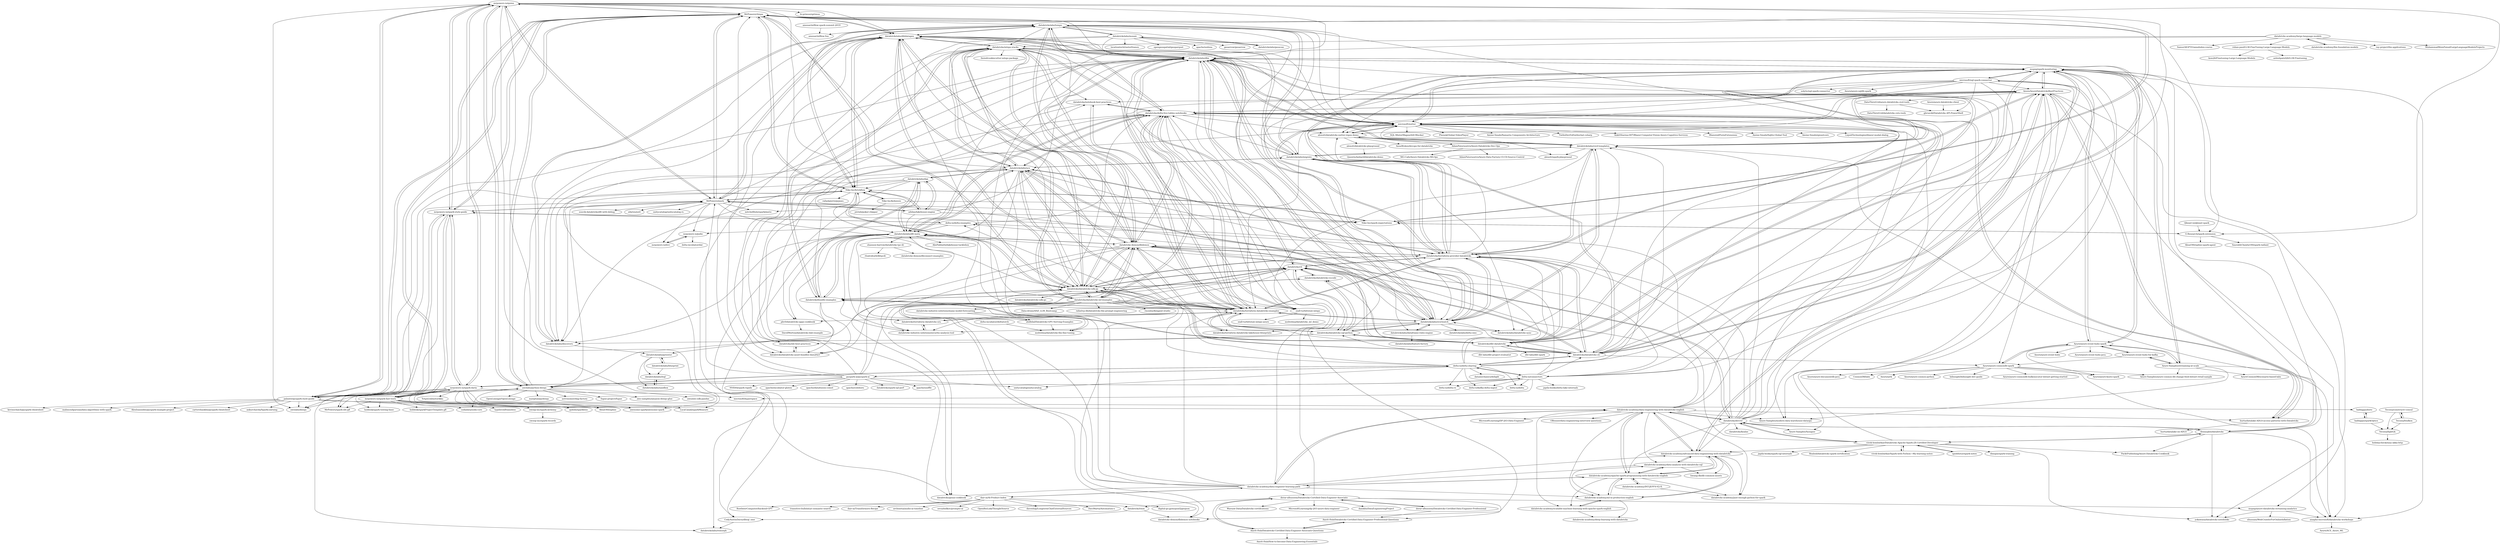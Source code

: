 digraph G {
"mrpowers-io/quinn" -> "MrPowers/chispa"
"mrpowers-io/quinn" -> "mrpowers-io/spark-daria"
"mrpowers-io/quinn" -> "MrPowers/mack"
"mrpowers-io/quinn" -> "mrpowers-io/spark-style-guide"
"mrpowers-io/quinn" -> "awslabs/python-deequ"
"mrpowers-io/quinn" -> "palantir/pyspark-style-guide"
"mrpowers-io/quinn" -> "G-Research/spark-extension"
"mrpowers-io/quinn" -> "LucaCanali/sparkMeasure" ["e"=1]
"mrpowers-io/quinn" -> "databrickslabs/dbldatagen"
"mrpowers-io/quinn" -> "awslabs/deequ" ["e"=1]
"mrpowers-io/quinn" -> "hi-primus/optimus" ["e"=1]
"mrpowers-io/quinn" -> "awesome-spark/awesome-spark" ["e"=1]
"mrpowers-io/quinn" -> "Nike-Inc/brickflow"
"mrpowers-io/quinn" -> "Nike-Inc/spark-expectations"
"mrpowers-io/quinn" -> "databrickslabs/dbx"
"mspnp/azure-databricks-streaming-analytics" -> "uhussain/WebCrawlerForOnlineInflation" ["e"=1]
"mspnp/azure-databricks-streaming-analytics" -> "anagha-microsoft/databricks-workshops"
"mspnp/azure-databricks-streaming-analytics" -> "yokawasa/databricks-notebooks"
"anagha-microsoft/databricks-workshops" -> "Azure/ACE_Azure_ML" ["e"=1]
"Azure/azure-event-hubs-for-kafka" -> "Azure/azure-event-hubs-spark"
"Azure/azure-event-hubs-for-kafka" -> "Azure-Samples/streaming-at-scale"
"Azure/azure-event-hubs-for-kafka" -> "Azure/azure-cosmosdb-spark"
"Azure/AzureDatabricksBestPractices" -> "mspnp/spark-monitoring"
"Azure/AzureDatabricksBestPractices" -> "hurtn/datalake-ADLS-access-patterns-with-Databricks"
"Azure/AzureDatabricksBestPractices" -> "Azure-Samples/modern-data-warehouse-dataops" ["e"=1]
"Azure/AzureDatabricksBestPractices" -> "databrickslabs/cicd-templates"
"Azure/AzureDatabricksBestPractices" -> "databricks/delta-live-tables-notebooks"
"Azure/AzureDatabricksBestPractices" -> "yokawasa/databricks-notebooks"
"Azure/AzureDatabricksBestPractices" -> "databricks-academy/advanced-data-engineering-with-databricks"
"Azure/AzureDatabricksBestPractices" -> "DataThirstLtd/azure.databricks.cicd.tools"
"Azure/AzureDatabricksBestPractices" -> "microsoft/nutter"
"Azure/AzureDatabricksBestPractices" -> "databricks/terraform-provider-databricks"
"Azure/AzureDatabricksBestPractices" -> "anagha-microsoft/databricks-workshops"
"Azure/AzureDatabricksBestPractices" -> "databricks/terraform-databricks-examples"
"Azure/AzureDatabricksBestPractices" -> "Azure/azure-cosmosdb-spark"
"Azure/AzureDatabricksBestPractices" -> "alexott/databricks-nutter-repos-demo"
"Azure/AzureDatabricksBestPractices" -> "databricks/notebook-best-practices"
"mspnp/spark-monitoring" -> "Azure/AzureDatabricksBestPractices"
"mspnp/spark-monitoring" -> "microsoft/nutter"
"mspnp/spark-monitoring" -> "databrickslabs/cicd-templates"
"mspnp/spark-monitoring" -> "databricks/terraform-provider-databricks"
"mspnp/spark-monitoring" -> "databricks/databricks-cli"
"mspnp/spark-monitoring" -> "Azure/azure-event-hubs-spark"
"mspnp/spark-monitoring" -> "databrickslabs/dbx"
"mspnp/spark-monitoring" -> "Azure-Samples/streaming-at-scale"
"mspnp/spark-monitoring" -> "hurtn/datalake-ADLS-access-patterns-with-Databricks"
"mspnp/spark-monitoring" -> "anagha-microsoft/databricks-workshops"
"mspnp/spark-monitoring" -> "mspnp/azure-databricks-streaming-analytics"
"mspnp/spark-monitoring" -> "databricks/dbt-databricks"
"mspnp/spark-monitoring" -> "databrickslabs/overwatch"
"mspnp/spark-monitoring" -> "alexott/databricks-nutter-repos-demo"
"mspnp/spark-monitoring" -> "microsoft/sql-spark-connector"
"MrPowers/chispa" -> "mrpowers-io/quinn"
"MrPowers/chispa" -> "MrPowers/mack"
"MrPowers/chispa" -> "palantir/pyspark-style-guide"
"MrPowers/chispa" -> "databrickslabs/dbldatagen"
"MrPowers/chispa" -> "mrpowers-io/spark-style-guide"
"MrPowers/chispa" -> "Nike-Inc/spark-expectations"
"MrPowers/chispa" -> "Nike-Inc/brickflow"
"MrPowers/chispa" -> "microsoft/nutter"
"MrPowers/chispa" -> "awslabs/python-deequ"
"MrPowers/chispa" -> "databrickslabs/dbx"
"MrPowers/chispa" -> "databricks/databricks-sdk-py"
"MrPowers/chispa" -> "G-Research/spark-extension"
"MrPowers/chispa" -> "mrpowers-io/spark-fast-tests"
"MrPowers/chispa" -> "databrickslabs/ucx"
"MrPowers/chispa" -> "databrickslabs/tempo"
"DataThirstLtd/azure.databricks.cicd.tools" -> "gbrueckl/Databricks.API.PowerShell"
"DataThirstLtd/azure.databricks.cicd.tools" -> "DataThirstLtd/databricks.vsts.tools"
"databrickslabs/dbldatagen" -> "databrickslabs/dbx"
"databrickslabs/dbldatagen" -> "MrPowers/chispa"
"databrickslabs/dbldatagen" -> "MrPowers/mack"
"databrickslabs/dbldatagen" -> "databrickslabs/tempo"
"databrickslabs/dbldatagen" -> "databrickslabs/ucx"
"databrickslabs/dbldatagen" -> "databrickslabs/migrate"
"databrickslabs/dbldatagen" -> "Nike-Inc/brickflow"
"databrickslabs/dbldatagen" -> "databrickslabs/overwatch"
"databrickslabs/dbldatagen" -> "databrickslabs/discoverx"
"databrickslabs/dbldatagen" -> "databricks/databricks-sdk-py"
"databrickslabs/dbldatagen" -> "databricks/databricks-asset-bundles-dais2023"
"databrickslabs/dbldatagen" -> "microsoft/nutter"
"databrickslabs/dbldatagen" -> "databricks-demos/dbdemos"
"databrickslabs/dbldatagen" -> "databricks/terraform-databricks-examples"
"databrickslabs/dbldatagen" -> "databricks/mlops-stacks"
"hablapps/sparkOptics" -> "hablapps/doric"
"hablapps/sparkOptics" -> "Tecsisa/lightQL"
"Azure-Samples/streaming-at-scale" -> "Azure/azure-event-hubs-spark"
"Azure-Samples/streaming-at-scale" -> "AzureCosmosDB/scenario-based-labs" ["e"=1]
"Azure-Samples/streaming-at-scale" -> "Azure/azure-event-hubs-for-kafka"
"Azure-Samples/streaming-at-scale" -> "Azure-Samples/modern-data-warehouse-dataops" ["e"=1]
"Azure-Samples/streaming-at-scale" -> "Azure-Samples/azure-cosmos-db-change-feed-dotnet-retail-sample"
"Azure-Samples/streaming-at-scale" -> "mspnp/spark-monitoring"
"Azure-Samples/streaming-at-scale" -> "anagha-microsoft/databricks-workshops"
"vivek-bombatkar/Databricks-Apache-Spark-2X-Certified-Developer" -> "vivek-bombatkar/Spark-with-Python---My-learning-notes-"
"vivek-bombatkar/Databricks-Apache-Spark-2X-Certified-Developer" -> "dennyglee/databricks"
"vivek-bombatkar/Databricks-Apache-Spark-2X-Certified-Developer" -> "yokawasa/databricks-notebooks"
"vivek-bombatkar/Databricks-Apache-Spark-2X-Certified-Developer" -> "spoddutur/spark-notes"
"vivek-bombatkar/Databricks-Apache-Spark-2X-Certified-Developer" -> "databricks/devrel"
"vivek-bombatkar/Databricks-Apache-Spark-2X-Certified-Developer" -> "mrpowers-io/spark-style-guide"
"vivek-bombatkar/Databricks-Apache-Spark-2X-Certified-Developer" -> "dimajix/spark-training"
"vivek-bombatkar/Databricks-Apache-Spark-2X-Certified-Developer" -> "japila-books/spark-sql-internals" ["e"=1]
"vivek-bombatkar/Databricks-Apache-Spark-2X-Certified-Developer" -> "mspnp/spark-monitoring"
"vivek-bombatkar/Databricks-Apache-Spark-2X-Certified-Developer" -> "PacktPublishing/Azure-Databricks-Cookbook"
"vivek-bombatkar/Databricks-Apache-Spark-2X-Certified-Developer" -> "databricks-academy/advanced-data-engineering-with-databricks"
"vivek-bombatkar/Databricks-Apache-Spark-2X-Certified-Developer" -> "Realsid/databricks-spark-certification"
"amesar/mlflow-spark-summit-2019" -> "amesar/mlflow-fun"
"Azure/azure-databricks-client" -> "gbrueckl/Databricks.API.PowerShell"
"swoop-inc/spark-alchemy" -> "swoop-inc/spark-records"
"databrickslabs/migrate" -> "databrickslabs/databricks-sync"
"databrickslabs/migrate" -> "databrickslabs/overwatch"
"databrickslabs/migrate" -> "databrickslabs/ucx"
"databrickslabs/migrate" -> "databrickslabs/dbldatagen"
"databrickslabs/migrate" -> "microsoft/nutter"
"databrickslabs/migrate" -> "databricks/terraform-provider-databricks"
"databrickslabs/migrate" -> "databrickslabs/cicd-templates"
"databrickslabs/migrate" -> "databrickslabs/dbx"
"databrickslabs/migrate" -> "databricks/databricks-cli"
"databrickslabs/migrate" -> "databricks/delta-live-tables-notebooks"
"databrickslabs/migrate" -> "databricks/terraform-databricks-examples"
"delta-io/connectors" -> "delta-io/delta-sharing"
"delta-io/connectors" -> "delta-io/kafka-delta-ingest" ["e"=1]
"delta-io/connectors" -> "microsoft/hyperspace" ["e"=1]
"delta-io/connectors" -> "mrpowers-io/spark-daria"
"delta-io/connectors" -> "delta-io/delta" ["e"=1]
"delta-io/connectors" -> "delta-io/delta-rs" ["e"=1]
"delta-io/connectors" -> "databrickslabs/dbx"
"delta-io/connectors" -> "mspnp/spark-monitoring"
"delta-io/connectors" -> "MrPowers/mack"
"delta-io/connectors" -> "japila-books/delta-lake-internals" ["e"=1]
"delta-io/connectors" -> "databricks/databricks-cli"
"delta-io/connectors" -> "delta-io/delta-examples"
"delta-io/delta-examples" -> "mrpowers-io/spark-style-guide"
"delta-io/delta-examples" -> "mrpowers-io/jodie"
"delta-io/delta-examples" -> "databrickslabs/dlt-meta"
"delta-io/delta-examples" -> "databricks/delta-live-tables-notebooks"
"databricks/devrel" -> "dennyglee/databricks"
"databricks/devrel" -> "databricks/delta-live-tables-notebooks"
"databricks/devrel" -> "databricks-demos/dbdemos"
"databricks/devrel" -> "databricks-academy/data-engineering-with-databricks-english"
"databricks/devrel" -> "delta-io/delta-examples"
"databricks/devrel" -> "vivek-bombatkar/Databricks-Apache-Spark-2X-Certified-Developer"
"databricks/devrel" -> "Azure/AzureDatabricksBestPractices"
"databricks/devrel" -> "mspnp/spark-monitoring"
"databricks/devrel" -> "databrickslabs/cicd-templates"
"databricks/devrel" -> "databricks-academy/advanced-data-engineering-with-databricks"
"databricks/devrel" -> "databricks/terraform-provider-databricks"
"databricks/devrel" -> "microsoft/nutter"
"databricks/devrel" -> "Azure-Samples/Synapse" ["e"=1]
"databricks/devrel" -> "databricks/koalas" ["e"=1]
"databricks/devrel" -> "databricks-academy/apache-spark-programming-with-databricks-english"
"databrickslabs/tempo" -> "databrickslabs/overwatch"
"databrickslabs/tempo" -> "databrickslabs/discoverx"
"databrickslabs/tempo" -> "databricks/delta-live-tables-notebooks"
"databrickslabs/tempo" -> "databrickslabs/dbldatagen"
"databrickslabs/tempo" -> "Nike-Inc/brickflow"
"databrickslabs/tempo" -> "databrickslabs/mosaic"
"databrickslabs/tempo" -> "microsoft/nutter"
"databrickslabs/tempo" -> "databrickslabs/geoscan"
"databrickslabs/tempo" -> "databricks-demos/dbdemos"
"databrickslabs/tempo" -> "databrickslabs/dbx"
"databrickslabs/tempo" -> "databrickslabs/dataframe-rules-engine"
"databrickslabs/tempo" -> "databrickslabs/cicd-templates"
"databrickslabs/tempo" -> "amesar/mlflow-fun"
"databrickslabs/tempo" -> "databrickslabs/migrate"
"databrickslabs/tempo" -> "databricks/mlops-stacks"
"AdamPaternostro/Azure-Databricks-Dev-Ops" -> "MG-Cafe/Azure-Databricks-MLOps"
"AdamPaternostro/Azure-Databricks-Dev-Ops" -> "AdamPaternostro/Azure-Data-Factory-CI-CD-Source-Control"
"databrickslabs/overwatch" -> "databrickslabs/migrate"
"databrickslabs/overwatch" -> "databrickslabs/databricks-sync"
"databrickslabs/overwatch" -> "databrickslabs/dataframe-rules-engine"
"databrickslabs/overwatch" -> "databrickslabs/tempo"
"databrickslabs/overwatch" -> "databrickslabs/dbx"
"databrickslabs/overwatch" -> "databricks-industry-solutions/security-analysis-tool"
"databrickslabs/overwatch" -> "databricks/terraform-provider-databricks"
"databrickslabs/overwatch" -> "databrickslabs/delta-oms"
"databrickslabs/overwatch" -> "databricks/terraform-databricks-examples"
"databrickslabs/overwatch" -> "databrickslabs/ucx"
"databrickslabs/overwatch" -> "databrickslabs/cicd-templates"
"databrickslabs/overwatch" -> "microsoft/nutter"
"databrickslabs/overwatch" -> "databricks/terraform-databricks-lakehouse-blueprints"
"databrickslabs/overwatch" -> "databrickslabs/dbldatagen"
"databrickslabs/overwatch" -> "databricks/databricks-sql-python"
"hurtn/datalake-ADLS-access-patterns-with-Databricks" -> "hurtn/datalake-on-ADLS"
"hurtn/datalake-ADLS-access-patterns-with-Databricks" -> "Azure/AzureDatabricksBestPractices"
"databrickslabs/dbx" -> "databrickslabs/cicd-templates"
"databrickslabs/dbx" -> "databricks/databricks-cli"
"databrickslabs/dbx" -> "databrickslabs/overwatch"
"databrickslabs/dbx" -> "databrickslabs/dbldatagen"
"databrickslabs/dbx" -> "microsoft/nutter"
"databrickslabs/dbx" -> "databricks/databricks-sdk-py"
"databrickslabs/dbx" -> "databricks/mlops-stacks"
"databrickslabs/dbx" -> "databricks/terraform-provider-databricks"
"databrickslabs/dbx" -> "databricks/cli"
"databrickslabs/dbx" -> "databricks/dbt-databricks"
"databrickslabs/dbx" -> "niall-turbitt/e2e-mlops"
"databrickslabs/dbx" -> "mspnp/spark-monitoring"
"databrickslabs/dbx" -> "databrickslabs/dlt-meta"
"databrickslabs/dbx" -> "databricks/terraform-databricks-examples"
"databrickslabs/dbx" -> "databricks/ide-best-practices"
"microsoft/sql-spark-connector" -> "Azure-Samples/Synapse" ["e"=1]
"microsoft/sql-spark-connector" -> "Azure/azure-event-hubs-spark"
"microsoft/sql-spark-connector" -> "Azure/azure-sqldb-spark"
"microsoft/sql-spark-connector" -> "microsoft/nutter"
"microsoft/sql-spark-connector" -> "mspnp/spark-monitoring"
"microsoft/sql-spark-connector" -> "gbrueckl/Databricks.API.PowerShell"
"microsoft/sql-spark-connector" -> "solytic/sql-spark-connector"
"microsoft/sql-spark-connector" -> "Azure/AzureDatabricksBestPractices"
"microsoft/sql-spark-connector" -> "databrickslabs/migrate"
"microsoft/sql-spark-connector" -> "delta-io/connectors"
"microsoft/sql-spark-connector" -> "alexott/databricks-nutter-repos-demo"
"databrickslabs/cicd-templates" -> "databrickslabs/dbx"
"databrickslabs/cicd-templates" -> "alexott/databricks-nutter-repos-demo"
"databrickslabs/cicd-templates" -> "mspnp/spark-monitoring"
"databrickslabs/cicd-templates" -> "databrickslabs/databricks-sync"
"databrickslabs/cicd-templates" -> "databrickslabs/overwatch"
"databrickslabs/cicd-templates" -> "Azure/AzureDatabricksBestPractices"
"databrickslabs/cicd-templates" -> "databricks/terraform-provider-databricks"
"databrickslabs/cicd-templates" -> "alexott/spark-playground"
"databrickslabs/cicd-templates" -> "niall-turbitt/e2e-mlops"
"databrickslabs/cicd-templates" -> "databrickslabs/migrate"
"databrickslabs/cicd-templates" -> "microsoft/nutter"
"databrickslabs/cicd-templates" -> "hurtn/datalake-ADLS-access-patterns-with-Databricks"
"databricks/terraform-provider-databricks" -> "databricks/terraform-databricks-examples"
"databricks/terraform-provider-databricks" -> "databricks/databricks-cli"
"databricks/terraform-provider-databricks" -> "databricks/databricks-sdk-py"
"databricks/terraform-provider-databricks" -> "databrickslabs/overwatch"
"databricks/terraform-provider-databricks" -> "mspnp/spark-monitoring"
"databricks/terraform-provider-databricks" -> "databricks/cli"
"databricks/terraform-provider-databricks" -> "databrickslabs/dbx"
"databricks/terraform-provider-databricks" -> "databrickslabs/cicd-templates"
"databricks/terraform-provider-databricks" -> "databricks/dbt-databricks"
"databricks/terraform-provider-databricks" -> "databrickslabs/migrate"
"databricks/terraform-provider-databricks" -> "databrickslabs/ucx"
"databricks/terraform-provider-databricks" -> "microsoft/nutter"
"databricks/terraform-provider-databricks" -> "Azure/AzureDatabricksBestPractices"
"databricks/terraform-provider-databricks" -> "alexott/databricks-nutter-repos-demo"
"databricks/terraform-provider-databricks" -> "databricks-demos/dbdemos"
"G-Research/spark-extension" -> "Nike-Inc/spark-expectations"
"G-Research/spark-extension" -> "SaurabhChawla100/spark-radiant"
"G-Research/spark-extension" -> "AbsaOSS/spline-spark-agent" ["e"=1]
"databrickslabs/dataframe-rules-engine" -> "databrickslabs/feature-factory"
"databrickslabs/dataframe-rules-engine" -> "databrickslabs/overwatch"
"microsoft/nutter" -> "alexott/databricks-nutter-repos-demo"
"microsoft/nutter" -> "mspnp/spark-monitoring"
"microsoft/nutter" -> "databrickslabs/dbx"
"microsoft/nutter" -> "SQL-MisterMagoo/AAUBlocker" ["e"=1]
"microsoft/nutter" -> "Phenek/Global.VideoPlayer" ["e"=1]
"microsoft/nutter" -> "Amine-Smahi/Xamarin.Components-Architecture" ["e"=1]
"microsoft/nutter" -> "TwilioDevEd/twiliochat-csharp" ["e"=1]
"microsoft/nutter" -> "AnkitSharma-007/Blazor-Computer-Vision-Azure-Cognitive-Services" ["e"=1]
"microsoft/nutter" -> "Azure-Samples/modern-data-warehouse-dataops" ["e"=1]
"microsoft/nutter" -> "Blazored/FormExtensions" ["e"=1]
"microsoft/nutter" -> "Amine-Smahi/Sqlite-Global-Tool" ["e"=1]
"microsoft/nutter" -> "Amine-Smahi/ajxnetcore" ["e"=1]
"microsoft/nutter" -> "databrickslabs/discoverx"
"microsoft/nutter" -> "LiquidTechnologies/blazor-modal-dialog" ["e"=1]
"microsoft/nutter" -> "databrickslabs/overwatch"
"alexott/databricks-playground" -> "QuentinAmbard/databricks-demo"
"delta-io/delta-sharing" -> "delta-io/connectors"
"delta-io/delta-sharing" -> "delta-io/kafka-delta-ingest" ["e"=1]
"delta-io/delta-sharing" -> "delta-io/delta-rs" ["e"=1]
"delta-io/delta-sharing" -> "delta-io/delta" ["e"=1]
"delta-io/delta-sharing" -> "datamechanics/delight" ["e"=1]
"delta-io/delta-sharing" -> "databricks/databricks-cli"
"delta-io/delta-sharing" -> "databricks/databricks-sdk-py"
"delta-io/delta-sharing" -> "unitycatalog/unitycatalog" ["e"=1]
"delta-io/delta-sharing" -> "delta-io/delta-examples"
"delta-io/delta-sharing" -> "databricks/delta-live-tables-notebooks"
"delta-io/delta-sharing" -> "pyspark-ai/pyspark-ai"
"delta-io/delta-sharing" -> "databricks/terraform-provider-databricks"
"delta-io/delta-sharing" -> "databrickslabs/ucx"
"delta-io/delta-sharing" -> "databrickslabs/dbx"
"delta-io/delta-sharing" -> "awslabs/python-deequ"
"awslabs/python-deequ" -> "awslabs/deequ" ["e"=1]
"awslabs/python-deequ" -> "mrpowers-io/quinn"
"awslabs/python-deequ" -> "MrPowers/chispa"
"awslabs/python-deequ" -> "aws-samples/amazon-deequ-glue"
"awslabs/python-deequ" -> "sodadata/soda-core" ["e"=1]
"awslabs/python-deequ" -> "palantir/pyspark-style-guide"
"awslabs/python-deequ" -> "MrPowers/mack"
"awslabs/python-deequ" -> "databrickslabs/dbldatagen"
"awslabs/python-deequ" -> "aws/aws-sdk-pandas" ["e"=1]
"awslabs/python-deequ" -> "OpenLineage/OpenLineage" ["e"=1]
"awslabs/python-deequ" -> "margitaii/pydeequ"
"awslabs/python-deequ" -> "delta-io/delta-sharing"
"awslabs/python-deequ" -> "databricks/databricks-sdk-py"
"awslabs/python-deequ" -> "astronomer/dag-factory" ["e"=1]
"awslabs/python-deequ" -> "fugue-project/fugue" ["e"=1]
"databrickslabs/geoscan" -> "databrickslabs/mosaic"
"palantir/pyspark-style-guide" -> "MrPowers/chispa"
"palantir/pyspark-style-guide" -> "mrpowers-io/quinn"
"palantir/pyspark-style-guide" -> "mrpowers-io/spark-style-guide"
"palantir/pyspark-style-guide" -> "awslabs/python-deequ"
"palantir/pyspark-style-guide" -> "MrPowers/mack"
"palantir/pyspark-style-guide" -> "AlexIoannides/pyspark-example-project" ["e"=1]
"palantir/pyspark-style-guide" -> "cartershanklin/pyspark-cheatsheet" ["e"=1]
"palantir/pyspark-style-guide" -> "awesome-spark/awesome-spark" ["e"=1]
"palantir/pyspark-style-guide" -> "databrickslabs/dbx"
"palantir/pyspark-style-guide" -> "ankurchavda/SparkLearning" ["e"=1]
"palantir/pyspark-style-guide" -> "kevinschaich/pyspark-cheatsheet" ["e"=1]
"palantir/pyspark-style-guide" -> "awslabs/deequ" ["e"=1]
"palantir/pyspark-style-guide" -> "databricks-academy/data-engineering-with-databricks-english"
"palantir/pyspark-style-guide" -> "mahmoudparsian/data-algorithms-with-spark" ["e"=1]
"palantir/pyspark-style-guide" -> "sodadata/soda-core" ["e"=1]
"databricks-academy/ml-in-production-english" -> "databricks-academy/scalable-machine-learning-with-apache-spark-english"
"databricks-academy/ml-in-production-english" -> "databricks-academy/apache-spark-programming-with-databricks-english"
"databricks-academy/ml-in-production-english" -> "databricks-academy/deep-learning-with-databricks"
"databricks-academy/ml-in-production-english" -> "databricks-academy/advanced-data-engineering-with-databricks"
"alexott/databricks-nutter-repos-demo" -> "microsoft/nutter"
"alexott/databricks-nutter-repos-demo" -> "AnnaWykes/devops-for-databricks"
"alexott/databricks-nutter-repos-demo" -> "databrickslabs/cicd-templates"
"alexott/databricks-nutter-repos-demo" -> "alexott/databricks-playground"
"alexott/databricks-nutter-repos-demo" -> "AdamPaternostro/Azure-Databricks-Dev-Ops"
"alexott/databricks-nutter-repos-demo" -> "alexott/spark-playground"
"databricks-academy/INT-JEPFS-V2-IL" -> "databricks-academy/just-enough-python-for-spark"
"databricks-academy/INT-JEPFS-V2-IL" -> "databricks-academy/apache-spark-programming-with-databricks-english"
"databricks-academy/apache-spark-programming-with-databricks-english" -> "databricks-academy/advanced-data-engineering-with-databricks"
"databricks-academy/apache-spark-programming-with-databricks-english" -> "databricks-academy/ml-in-production-english"
"databricks-academy/apache-spark-programming-with-databricks-english" -> "databricks-academy/data-analysis-with-databricks-sql"
"databricks-academy/apache-spark-programming-with-databricks-english" -> "databricks-academy/just-enough-python-for-spark"
"databricks-academy/apache-spark-programming-with-databricks-english" -> "databricks-academy/data-engineering-with-databricks-english"
"databricks-academy/apache-spark-programming-with-databricks-english" -> "databricks-academy/INT-JEPFS-V2-IL"
"databricks-academy/apache-spark-programming-with-databricks-english" -> "databricks-academy/scalable-machine-learning-with-apache-spark-english"
"databricks-academy/apache-spark-programming-with-databricks-english" -> "databricks-academy/data-engineer-learning-path"
"hablapps/doric" -> "hablapps/sparkOptics"
"databricks/delta-live-tables-notebooks" -> "databricks/notebook-best-practices"
"databricks/delta-live-tables-notebooks" -> "databrickslabs/dlt-meta"
"databricks/delta-live-tables-notebooks" -> "databricks-demos/dbdemos"
"databricks/delta-live-tables-notebooks" -> "databrickslabs/tempo"
"databricks/delta-live-tables-notebooks" -> "databricks/terraform-databricks-examples"
"databricks/delta-live-tables-notebooks" -> "databricks/tmm"
"databricks/delta-live-tables-notebooks" -> "databricks/databricks-ml-examples"
"databricks/delta-live-tables-notebooks" -> "Azure/AzureDatabricksBestPractices"
"databricks/delta-live-tables-notebooks" -> "databricks/dbt-databricks"
"databricks/delta-live-tables-notebooks" -> "dennyglee/databricks"
"databricks/delta-live-tables-notebooks" -> "microsoft/nutter"
"databricks/delta-live-tables-notebooks" -> "alexott/databricks-nutter-repos-demo"
"databricks/delta-live-tables-notebooks" -> "databrickslabs/ucx"
"databricks/delta-live-tables-notebooks" -> "CodyAustinDavis/dbsql_sme"
"databricks/delta-live-tables-notebooks" -> "databricks-demos/dbdemos-notebooks"
"mrpowers-io/jodie" -> "mrpowers-io/levi"
"mrpowers-io/jodie" -> "delta-incubator/dat"
"databricks-academy/data-engineering-with-databricks-english" -> "databricks-academy/advanced-data-engineering-with-databricks"
"databricks-academy/data-engineering-with-databricks-english" -> "databricks-academy/data-engineer-learning-path"
"databricks-academy/data-engineering-with-databricks-english" -> "databricks-academy/apache-spark-programming-with-databricks-english"
"databricks-academy/data-engineering-with-databricks-english" -> "databricks-academy/data-analysis-with-databricks-sql"
"databricks-academy/data-engineering-with-databricks-english" -> "MicrosoftLearning/DP-203-Data-Engineer" ["e"=1]
"databricks-academy/data-engineering-with-databricks-english" -> "databricks-academy/ml-in-production-english"
"databricks-academy/data-engineering-with-databricks-english" -> "databricks/devrel"
"databricks-academy/data-engineering-with-databricks-english" -> "databricks/delta-live-tables-notebooks"
"databricks-academy/data-engineering-with-databricks-english" -> "Azure-Samples/modern-data-warehouse-dataops" ["e"=1]
"databricks-academy/data-engineering-with-databricks-english" -> "Azure/AzureDatabricksBestPractices"
"databricks-academy/data-engineering-with-databricks-english" -> "hurtn/datalake-ADLS-access-patterns-with-Databricks"
"databricks-academy/data-engineering-with-databricks-english" -> "databricks-academy/scalable-machine-learning-with-apache-spark-english"
"databricks-academy/data-engineering-with-databricks-english" -> "databricks-demos/dbdemos"
"databricks-academy/data-engineering-with-databricks-english" -> "OBenner/data-engineering-interview-questions" ["e"=1]
"databricks-academy/data-engineering-with-databricks-english" -> "databricks-academy/just-enough-python-for-spark"
"Azure/azure-event-hubs-spark" -> "Azure/azure-cosmosdb-spark"
"Azure/azure-event-hubs-spark" -> "Azure-Samples/streaming-at-scale"
"Azure/azure-event-hubs-spark" -> "Azure/azure-event-hubs-for-kafka"
"Azure/azure-event-hubs-spark" -> "Azure/azure-kusto-spark" ["e"=1]
"Azure/azure-event-hubs-spark" -> "mspnp/spark-monitoring"
"Azure/azure-event-hubs-spark" -> "Azure/azure-event-hubs" ["e"=1]
"Azure/azure-event-hubs-spark" -> "Azure/azure-event-hubs-java" ["e"=1]
"Azure/azure-event-hubs-spark" -> "microsoft/sql-spark-connector"
"databricks-academy/data-analysis-with-databricks-sql" -> "hwang-db/db-common-assets"
"databricks-academy/data-analysis-with-databricks-sql" -> "databricks-academy/advanced-data-engineering-with-databricks"
"databricks-academy/data-analysis-with-databricks-sql" -> "databricks-academy/apache-spark-programming-with-databricks-english"
"databricks-academy/data-analysis-with-databricks-sql" -> "databricks-academy/ml-in-production-english"
"databricks/dbt-databricks" -> "dbt-labs/dbt-spark" ["e"=1]
"databricks/dbt-databricks" -> "databricks/bundle-examples"
"databricks/dbt-databricks" -> "databricks/cli"
"databricks/dbt-databricks" -> "databrickslabs/dbx"
"databricks/dbt-databricks" -> "databricks/databricks-cli"
"databricks/dbt-databricks" -> "databricks/delta-live-tables-notebooks"
"databricks/dbt-databricks" -> "databrickslabs/dlt-meta"
"databricks/dbt-databricks" -> "databricks/databricks-sql-python"
"databricks/dbt-databricks" -> "databricks/terraform-provider-databricks"
"databricks/dbt-databricks" -> "mspnp/spark-monitoring"
"databricks/dbt-databricks" -> "dbt-labs/dbt-project-evaluator" ["e"=1]
"databricks/dbt-databricks" -> "databricks/terraform-databricks-examples"
"databricks/dbt-databricks" -> "databricks/databricks-sdk-py"
"databricks/cli" -> "databricks/databricks-sdk-py"
"databricks/cli" -> "databricks/databricks-vscode"
"databricks/cli" -> "databricks/bundle-examples"
"databricks/cli" -> "databricks/databricks-asset-bundles-dais2023"
"databricks/cli" -> "databricks/dbt-databricks"
"databricks/cli" -> "databricks/terraform-provider-databricks"
"databricks/cli" -> "databrickslabs/dbx"
"databricks/cli" -> "databricks/databricks-sql-python"
"databricks/cli" -> "databricks/databricks-cli"
"databricks/cli" -> "databricks-industry-solutions/security-analysis-tool"
"databricks-academy/scalable-machine-learning-with-apache-spark-english" -> "databricks-academy/ml-in-production-english"
"databricks-academy/scalable-machine-learning-with-apache-spark-english" -> "databricks-academy/deep-learning-with-databricks"
"databricks/databricks-sql-python" -> "databricks/databricks-vscode"
"databricks/databricks-sql-python" -> "databricks/databricks-sdk-py"
"databricks/databricks-sql-python" -> "databricks/cli"
"databricks/databricks-sql-python" -> "databricks/dbt-databricks"
"databricks/databricks-sql-python" -> "databricks/ide-best-practices"
"databricks/databricks-sql-python" -> "databrickslabs/overwatch"
"databricks/databricks-sql-python" -> "databrickslabs/dbx"
"databricks/databricks-sql-python" -> "databrickslabs/discoverx"
"databrickslabs/mosaic" -> "databrickslabs/geoscan"
"databrickslabs/mosaic" -> "locationtech/rasterframes" ["e"=1]
"databrickslabs/mosaic" -> "databrickslabs/tempo"
"databrickslabs/mosaic" -> "opengeospatial/geoparquet" ["e"=1]
"databrickslabs/mosaic" -> "apache/sedona" ["e"=1]
"databrickslabs/mosaic" -> "geoarrow/geoarrow" ["e"=1]
"databrickslabs/mosaic" -> "databrickslabs/dbx"
"databrickslabs/mosaic" -> "databricks/databricks-sdk-py"
"databrickslabs/mosaic" -> "mshtelma/databricks-llm-fine-tuning"
"databricks/notebook-best-practices" -> "databricks/delta-live-tables-notebooks"
"databricks/notebook-best-practices" -> "databricks/ide-best-practices"
"databricks/notebook-best-practices" -> "databricks/terraform-databricks-examples"
"databricks/terraform-databricks-lakehouse-blueprints" -> "databricks/terraform-databricks-examples"
"niall-turbitt/e2e-mlops" -> "databricks/mlops-stacks"
"niall-turbitt/e2e-mlops" -> "niall-turbitt/e2e-mlops-azure"
"niall-turbitt/e2e-mlops" -> "mshtelma/databricks_ml_demo"
"databricks/ide-best-practices" -> "databricks/databricks-asset-bundles-dais2023"
"Qbeast-io/qbeast-spark" -> "G-Research/spark-extension"
"databricks-academy/advanced-data-engineering-with-databricks" -> "databricks-academy/apache-spark-programming-with-databricks-english"
"databricks-academy/advanced-data-engineering-with-databricks" -> "databricks-academy/data-engineering-with-databricks-english"
"databricks-academy/advanced-data-engineering-with-databricks" -> "databricks-academy/data-analysis-with-databricks-sql"
"databricks-academy/advanced-data-engineering-with-databricks" -> "databricks-academy/ml-in-production-english"
"databricks-academy/advanced-data-engineering-with-databricks" -> "databricks-academy/just-enough-python-for-spark"
"databricks-academy/advanced-data-engineering-with-databricks" -> "Azure/AzureDatabricksBestPractices"
"databricks-academy/advanced-data-engineering-with-databricks" -> "hwang-db/db-common-assets"
"databricks-academy/data-engineer-learning-path" -> "databricks-academy/data-engineering-with-databricks-english"
"databricks-academy/data-engineer-learning-path" -> "databricks-academy/apache-spark-programming-with-databricks-english"
"databricks-academy/data-engineer-learning-path" -> "databricks-academy/advanced-data-engineering-with-databricks"
"databricks-academy/data-engineer-learning-path" -> "databricks-academy/data-analysis-with-databricks-sql"
"databricks-academy/data-engineer-learning-path" -> "databricks/delta-live-tables-notebooks"
"databricks-academy/data-engineer-learning-path" -> "databricks-demos/dbdemos"
"databricks-academy/data-engineer-learning-path" -> "databricks-academy/ml-in-production-english"
"databricks-academy/data-engineer-learning-path" -> "databrickslabs/dlt-meta"
"databricks-academy/data-engineer-learning-path" -> "databricks/terraform-databricks-examples"
"databricks-academy/data-engineer-learning-path" -> "databricks/notebook-best-practices"
"databricks-academy/data-engineer-learning-path" -> "dair-ai/AI-Product-Index"
"databricks-academy/data-engineer-learning-path" -> "derar-alhussein/Databricks-Certified-Data-Engineer-Associate"
"databricks-academy/data-engineer-learning-path" -> "databricks/genai-cookbook"
"databricks-academy/data-engineer-learning-path" -> "databrickslabs/dbx"
"dair-ai/AI-Product-Index" -> "daveshap/LongtermChatExternalSources" ["e"=1]
"dair-ai/AI-Product-Index" -> "databricks-academy/data-engineer-learning-path"
"dair-ai/AI-Product-Index" -> "DaviMarta/Automatiza-o"
"dair-ai/AI-Product-Index" -> "digital-go-jp/mojxml2geojson" ["e"=1]
"dair-ai/AI-Product-Index" -> "RootbeerComputer/backend-GPT" ["e"=1]
"dair-ai/AI-Product-Index" -> "transitive-bullshit/yt-semantic-search" ["e"=1]
"dair-ai/AI-Product-Index" -> "dair-ai/Transformers-Recipe" ["e"=1]
"dair-ai/AI-Product-Index" -> "archinetai/audio-ai-timeline" ["e"=1]
"dair-ai/AI-Product-Index" -> "sevazhidkov/prompts-ai" ["e"=1]
"dair-ai/AI-Product-Index" -> "OpenBioLink/ThoughtSource" ["e"=1]
"databricks/databricks-sdk-py" -> "databricks/cli"
"databricks/databricks-sdk-py" -> "databricks/databricks-sql-python"
"databricks/databricks-sdk-py" -> "databricks/terraform-provider-databricks"
"databricks/databricks-sdk-py" -> "databricks/databricks-cli"
"databricks/databricks-sdk-py" -> "databrickslabs/dbx"
"databricks/databricks-sdk-py" -> "databricks/mlops-stacks"
"databricks/databricks-sdk-py" -> "databrickslabs/ucx"
"databricks/databricks-sdk-py" -> "databricks/databricks-vscode"
"databricks/databricks-sdk-py" -> "databricks/databricks-sdk-go"
"databricks/databricks-sdk-py" -> "databricks-demos/dbdemos"
"databricks/databricks-sdk-py" -> "databricks/bundle-examples"
"databricks/databricks-sdk-py" -> "databrickslabs/dbldatagen"
"databricks/databricks-sdk-py" -> "Nike-Inc/brickflow"
"databricks/databricks-sdk-py" -> "databricks/databricks-ml-examples"
"databricks/databricks-sdk-py" -> "MrPowers/chispa"
"databricks-industry-solutions/security-analysis-tool" -> "databricks/terraform-databricks-sra"
"adidas/lakehouse-engine" -> "Nike-Inc/brickflow"
"adidas/lakehouse-engine" -> "MrPowers/mack"
"adidas/lakehouse-engine" -> "databrickslabs/dqx"
"adidas/lakehouse-engine" -> "databrickslabs/dlt-meta"
"adidas/lakehouse-engine" -> "Nike-Inc/spark-expectations"
"adidas/lakehouse-engine" -> "databrickslabs/dbldatagen"
"databricks/mlops-stacks" -> "niall-turbitt/e2e-mlops"
"databricks/mlops-stacks" -> "databricks/bundle-examples"
"databricks/mlops-stacks" -> "databricks/databricks-ml-examples"
"databricks/mlops-stacks" -> "databrickslabs/dbx"
"databricks/mlops-stacks" -> "databricks/databricks-sdk-py"
"databricks/mlops-stacks" -> "databricks/terraform-databricks-examples"
"databricks/mlops-stacks" -> "databricks-demos/dbdemos"
"databricks/mlops-stacks" -> "fmind/cookiecutter-mlops-package" ["e"=1]
"databricks/mlops-stacks" -> "databricks/genai-cookbook"
"databricks/mlops-stacks" -> "databrickslabs/ucx"
"databricks/mlops-stacks" -> "microsoft/nutter"
"databricks/mlops-stacks" -> "databricks/databricks-asset-bundles-dais2023"
"databricks/mlops-stacks" -> "databrickslabs/dbldatagen"
"databricks/mlops-stacks" -> "databricks/delta-live-tables-notebooks"
"databricks/mlops-stacks" -> "databricks/notebook-best-practices"
"databricks-demos/dbdemos" -> "databricks/delta-live-tables-notebooks"
"databricks-demos/dbdemos" -> "databrickslabs/dlt-meta"
"databricks-demos/dbdemos" -> "databricks-demos/dbdemos-notebooks"
"databricks-demos/dbdemos" -> "databrickslabs/ucx"
"databricks-demos/dbdemos" -> "databricks/mlops-stacks"
"databricks-demos/dbdemos" -> "databricks/databricks-sdk-py"
"databricks-demos/dbdemos" -> "databricks/terraform-databricks-examples"
"databricks-demos/dbdemos" -> "databrickslabs/tempo"
"databricks-demos/dbdemos" -> "databricks/terraform-provider-databricks"
"databricks-demos/dbdemos" -> "databrickslabs/dbldatagen"
"databricks-demos/dbdemos" -> "databricks/databricks-ml-examples"
"databricks-demos/dbdemos" -> "niall-turbitt/e2e-mlops"
"databricks-demos/dbdemos" -> "databricks/genai-cookbook"
"databricks-demos/dbdemos" -> "databricks/devrel"
"databricks-demos/dbdemos" -> "databrickslabs/overwatch"
"Tecsisa/constructr-consul" -> "Tecsisa/lightQL"
"Tecsisa/constructr-consul" -> "Tecsisa/foulkon"
"databricks/terraform-databricks-examples" -> "databricks/terraform-databricks-lakehouse-blueprints"
"databricks/terraform-databricks-examples" -> "databricks/terraform-provider-databricks"
"databricks/terraform-databricks-examples" -> "databricks/terraform-databricks-sra"
"databricks/terraform-databricks-examples" -> "databricks/bundle-examples"
"databricks/terraform-databricks-examples" -> "databricks/delta-live-tables-notebooks"
"databricks/terraform-databricks-examples" -> "databrickslabs/overwatch"
"databricks/terraform-databricks-examples" -> "databricks-industry-solutions/security-analysis-tool"
"databricks/terraform-databricks-examples" -> "databricks/notebook-best-practices"
"databricks/terraform-databricks-examples" -> "databricks/mlops-stacks"
"databricks/terraform-databricks-examples" -> "databrickslabs/ucx"
"databricks/terraform-databricks-examples" -> "databrickslabs/dlt-meta"
"databricks/terraform-databricks-examples" -> "pbv0/databricks-apps-cookbook"
"databricks/terraform-databricks-examples" -> "databrickslabs/databricks-sync"
"databricks/terraform-databricks-examples" -> "databrickslabs/dbx"
"databricks/terraform-databricks-examples" -> "databricks-demos/dbdemos"
"MrPowers/mack" -> "MrPowers/chispa"
"MrPowers/mack" -> "mrpowers-io/quinn"
"MrPowers/mack" -> "databrickslabs/dbldatagen"
"MrPowers/mack" -> "Nike-Inc/brickflow"
"MrPowers/mack" -> "Nike-Inc/spark-expectations"
"MrPowers/mack" -> "mrpowers-io/spark-style-guide"
"MrPowers/mack" -> "souvik-databricks/dlt-with-debug"
"MrPowers/mack" -> "mrpowers-io/jodie"
"MrPowers/mack" -> "sibytes/yetl"
"MrPowers/mack" -> "databrickslabs/dbx"
"MrPowers/mack" -> "databricks/databricks-sdk-py"
"MrPowers/mack" -> "mrpowers-io/levi"
"MrPowers/mack" -> "mitchelllisle/sparkdantic"
"MrPowers/mack" -> "adidas/lakehouse-engine"
"MrPowers/mack" -> "unitycatalog/unitycatalog-rs" ["e"=1]
"dennyglee/databricks" -> "yokawasa/databricks-notebooks"
"dennyglee/databricks" -> "databricks/delta-live-tables-notebooks"
"dennyglee/databricks" -> "vivek-bombatkar/Databricks-Apache-Spark-2X-Certified-Developer"
"dennyglee/databricks" -> "databricks/devrel"
"dennyglee/databricks" -> "PacktPublishing/Azure-Databricks-Cookbook"
"dennyglee/databricks" -> "anagha-microsoft/databricks-workshops"
"dennyglee/databricks" -> "mspnp/spark-monitoring"
"derar-alhussein/Databricks-Certified-Data-Engineer-Associate" -> "derar-alhussein/Databricks-Certified-Data-Engineer-Professional"
"derar-alhussein/Databricks-Certified-Data-Engineer-Associate" -> "Amrit-Hub/Databricks-Certified-Data-Engineer-Associate-Questions"
"derar-alhussein/Databricks-Certified-Data-Engineer-Associate" -> "Warsaw-Data/Databricks-certifications"
"derar-alhussein/Databricks-Certified-Data-Engineer-Associate" -> "mspnp/azure-databricks-streaming-analytics"
"derar-alhussein/Databricks-Certified-Data-Engineer-Associate" -> "Amrit-Hub/Databricks-Certified-Data-Engineer-Professional-Questions"
"derar-alhussein/Databricks-Certified-Data-Engineer-Associate" -> "databricks/delta-live-tables-notebooks"
"derar-alhussein/Databricks-Certified-Data-Engineer-Associate" -> "databricks/tmm"
"derar-alhussein/Databricks-Certified-Data-Engineer-Associate" -> "MicrosoftLearning/dp-203-azure-data-engineer" ["e"=1]
"derar-alhussein/Databricks-Certified-Data-Engineer-Associate" -> "damklis/DataEngineeringProject" ["e"=1]
"Amrit-Hub/Databricks-Certified-Data-Engineer-Associate-Questions" -> "Amrit-Hub/Databricks-Certified-Data-Engineer-Professional-Questions"
"Amrit-Hub/Databricks-Certified-Data-Engineer-Associate-Questions" -> "derar-alhussein/Databricks-Certified-Data-Engineer-Associate"
"Amrit-Hub/Databricks-Certified-Data-Engineer-Associate-Questions" -> "Amrit-Hub/How-to-become-Data-Engineering-Essentials"
"delta-incubator/deltatorch" -> "mshtelma/databricks-llm-fine-tuning"
"databrickslabs/dlt-meta" -> "databricks/delta-live-tables-notebooks"
"databrickslabs/dlt-meta" -> "databricks/bundle-examples"
"databrickslabs/dlt-meta" -> "CodyAustinDavis/dbsql_sme"
"databrickslabs/dlt-meta" -> "databrickslabs/ucx"
"databrickslabs/dlt-meta" -> "databricks/databricks-asset-bundles-dais2023"
"databrickslabs/dlt-meta" -> "databricks-demos/dbdemos"
"databrickslabs/dlt-meta" -> "pbv0/databricks-apps-cookbook"
"databrickslabs/dlt-meta" -> "shannon-barrow/databricks-tpc-di"
"databrickslabs/dlt-meta" -> "databrickslabs/dqx"
"databrickslabs/dlt-meta" -> "databricks-industry-solutions/security-analysis-tool"
"databrickslabs/dlt-meta" -> "databrickslabs/discoverx"
"databrickslabs/dlt-meta" -> "AbePabbathi/lakehouse-tacklebox"
"databrickslabs/dlt-meta" -> "databrickslabs/remorph"
"derar-alhussein/Databricks-Certified-Data-Engineer-Professional" -> "derar-alhussein/Databricks-Certified-Data-Engineer-Associate"
"derar-alhussein/Databricks-Certified-Data-Engineer-Professional" -> "Amrit-Hub/Databricks-Certified-Data-Engineer-Professional-Questions"
"databricks-industry-solutions/many-model-forecasting" -> "mshtelma/databricks-llm-fine-tuning"
"databricks-industry-solutions/many-model-forecasting" -> "ahdbilal/Databricks-GPU-Serving-Examples"
"databricks/databricks-vscode" -> "databricks/databricks-sql-python"
"databricks/databricks-vscode" -> "databricks/cli"
"databricks/databricks-vscode" -> "databricks/databricks-sdk-py"
"databricks/tmm" -> "CodyAustinDavis/dbsql_sme"
"databricks/tmm" -> "databricks-demos/dbdemos-notebooks"
"pyspark-ai/pyspark-ai" -> "apache/incubator-gluten" ["e"=1]
"pyspark-ai/pyspark-ai" -> "apache/datafusion-comet" ["e"=1]
"pyspark-ai/pyspark-ai" -> "databricks/databricks-sdk-py"
"pyspark-ai/pyspark-ai" -> "apache/celeborn" ["e"=1]
"pyspark-ai/pyspark-ai" -> "delta-io/delta-sharing"
"pyspark-ai/pyspark-ai" -> "databrickslabs/dbldatagen"
"pyspark-ai/pyspark-ai" -> "unitycatalog/unitycatalog" ["e"=1]
"pyspark-ai/pyspark-ai" -> "MrPowers/mack"
"pyspark-ai/pyspark-ai" -> "databrickslabs/dbx"
"pyspark-ai/pyspark-ai" -> "databricks/spark-sql-perf" ["e"=1]
"pyspark-ai/pyspark-ai" -> "awslabs/python-deequ"
"pyspark-ai/pyspark-ai" -> "MrPowers/chispa"
"pyspark-ai/pyspark-ai" -> "apache/uniffle" ["e"=1]
"pyspark-ai/pyspark-ai" -> "databricks/cli"
"pyspark-ai/pyspark-ai" -> "NVIDIA/spark-rapids" ["e"=1]
"databricks-academy/llm-foundation-models" -> "databricks-academy/large-language-models"
"databrickslabs/ucx" -> "databrickslabs/dlt-meta"
"databrickslabs/ucx" -> "databrickslabs/migrate"
"databrickslabs/ucx" -> "databricks-industry-solutions/security-analysis-tool"
"databrickslabs/ucx" -> "databrickslabs/overwatch"
"databrickslabs/ucx" -> "databricks-demos/dbdemos"
"databrickslabs/ucx" -> "databricks/databricks-sdk-py"
"databrickslabs/ucx" -> "databricks/terraform-databricks-examples"
"databrickslabs/ucx" -> "databrickslabs/dbldatagen"
"databrickslabs/ucx" -> "databrickslabs/discoverx"
"databrickslabs/ucx" -> "databricks/terraform-databricks-sra"
"databrickslabs/ucx" -> "databricks/bundle-examples"
"databrickslabs/ucx" -> "databricks/delta-live-tables-notebooks"
"databrickslabs/ucx" -> "databricks/terraform-provider-databricks"
"databrickslabs/ucx" -> "databrickslabs/dqx"
"databrickslabs/ucx" -> "databricks/mlops-stacks"
"databricks/bundle-examples" -> "databricks/cli"
"databricks/bundle-examples" -> "databricks/dbt-databricks"
"databricks/bundle-examples" -> "databricks/terraform-databricks-examples"
"databricks/bundle-examples" -> "databrickslabs/dqx"
"databricks/bundle-examples" -> "databricks/mlops-stacks"
"databricks/bundle-examples" -> "databrickslabs/dlt-meta"
"databricks/bundle-examples" -> "databrickslabs/pytester"
"databricks/bundle-examples" -> "databricks/databricks-asset-bundles-dais2023"
"databricks-academy/large-language-models" -> "databricks-academy/llm-foundation-models"
"databricks-academy/large-language-models" -> "databricks/databricks-ml-examples"
"databricks-academy/large-language-models" -> "ray-project/llm-applications" ["e"=1]
"databricks-academy/large-language-models" -> "MuhammadMoinFaisal/LargeLanguageModelsProjects" ["e"=1]
"databricks-academy/large-language-models" -> "SamurAIGPT/LlamaIndex-course" ["e"=1]
"databricks-academy/large-language-models" -> "rohan-paul/LLM-FineTuning-Large-Language-Models"
"databricks-academy/large-language-models" -> "databricks/mlops-stacks"
"databrickslabs/pytester" -> "databrickslabs/lsql"
"databrickslabs/pytester" -> "databrickslabs/blueprint"
"databrickslabs/pytester" -> "databrickslabs/sandbox"
"Nike-Inc/brickflow" -> "Nike-Inc/spark-expectations"
"Nike-Inc/brickflow" -> "Nike-Inc/koheesio"
"Nike-Inc/brickflow" -> "rafaelpierre/pyjaws"
"Nike-Inc/brickflow" -> "MrPowers/mack"
"Nike-Inc/brickflow" -> "databrickslabs/dlt-meta"
"Nike-Inc/brickflow" -> "databrickslabs/dbldatagen"
"Nike-Inc/brickflow" -> "databrickslabs/tempo"
"Nike-Inc/brickflow" -> "MrPowers/chispa"
"Nike-Inc/brickflow" -> "adidas/lakehouse-engine"
"Nike-Inc/brickflow" -> "databrickslabs/discoverx"
"Nike-Inc/brickflow" -> "databricks/databricks-sdk-py"
"Nike-Inc/brickflow" -> "mitchelllisle/sparkdantic"
"databricks/terraform-databricks-sra" -> "databricks-industry-solutions/security-analysis-tool"
"databricks/terraform-databricks-sra" -> "databricks/terraform-databricks-examples"
"Nike-Inc/spark-expectations" -> "Nike-Inc/brickflow"
"Nike-Inc/spark-expectations" -> "G-Research/spark-extension"
"Nike-Inc/spark-expectations" -> "MrPowers/chispa"
"shannon-barrow/databricks-tpc-di" -> "databricks-demos/dbconnect-examples"
"shannon-barrow/databricks-tpc-di" -> "rlsalcido24/dbtpcdi"
"ahdbilal/Databricks-GPU-Serving-Examples" -> "mshtelma/databricks-llm-fine-tuning"
"databrickslabs/discoverx" -> "databrickslabs/tempo"
"databrickslabs/discoverx" -> "databrickslabs/pytester"
"databricks/databricks-asset-bundles-dais2023" -> "databricks/ide-best-practices"
"Amrit-Hub/Databricks-Certified-Data-Engineer-Professional-Questions" -> "Amrit-Hub/Databricks-Certified-Data-Engineer-Associate-Questions"
"mrpowers-io/levi" -> "mrpowers-io/jodie"
"Tecsisa/foulkon" -> "Tecsisa/lightQL"
"Tecsisa/foulkon" -> "Tecsisa/constructr-consul"
"Azure/azure-cosmosdb-spark" -> "Azure/azure-event-hubs-spark"
"Azure/azure-cosmosdb-spark" -> "Azure/azure-kusto-spark" ["e"=1]
"Azure/azure-cosmosdb-spark" -> "CosmosDB/labs" ["e"=1]
"Azure/azure-cosmosdb-spark" -> "Azure/aztk" ["e"=1]
"Azure/azure-cosmosdb-spark" -> "Azure/azure-cosmos-python" ["e"=1]
"Azure/azure-cosmosdb-spark" -> "hdinsight/hdinsight-dev-guide"
"Azure/azure-cosmosdb-spark" -> "anagha-microsoft/databricks-workshops"
"Azure/azure-cosmosdb-spark" -> "Azure-Samples/azure-cosmos-db-change-feed-dotnet-retail-sample"
"Azure/azure-cosmosdb-spark" -> "Azure/azure-cosmosdb-bulkexecutor-dotnet-getting-started"
"Azure/azure-cosmosdb-spark" -> "Azure/azure-documentdb-java"
"Nike-Inc/koheesio" -> "Nike-Inc/brickflow"
"Nike-Inc/koheesio" -> "Nike-Inc/spark-expectations"
"Nike-Inc/koheesio" -> "jstrieb/poker-chipper"
"rohan-paul/LLM-FineTuning-Large-Language-Models" -> "ashishpatel26/LLM-Finetuning" ["e"=1]
"rohan-paul/LLM-FineTuning-Large-Language-Models" -> "ksm26/Finetuning-Large-Language-Models"
"databrickslabs/dqx" -> "databricks/bundle-examples"
"databrickslabs/dqx" -> "databrickslabs/dlt-meta"
"databrickslabs/dqx" -> "pbv0/databricks-apps-cookbook"
"databrickslabs/dqx" -> "databrickslabs/ucx"
"databrickslabs/dqx" -> "databrickslabs/discoverx"
"databrickslabs/dqx" -> "Nike-Inc/brickflow"
"databrickslabs/dqx" -> "databrickslabs/remorph"
"databrickslabs/dqx" -> "adidas/lakehouse-engine"
"Tecsisa/lightQL" -> "holidaycheck/easy-akka-http"
"CodyAustinDavis/dbsql_sme" -> "databrickslabs/remorph"
"databrickslabs/lsql" -> "databrickslabs/sandbox"
"databrickslabs/sandbox" -> "databrickslabs/lsql"
"databrickslabs/blueprint" -> "databrickslabs/lsql"
"databrickslabs/blueprint" -> "databrickslabs/pytester"
"mrpowers-io/spark-style-guide" -> "mrpowers-io/spark-fast-tests"
"mrpowers-io/spark-style-guide" -> "mrpowers-io/spark-daria"
"mrpowers-io/spark-style-guide" -> "MrPowers/spark-sbt.g8"
"mrpowers-io/spark-style-guide" -> "mrpowers-io/quinn"
"mrpowers-io/spark-style-guide" -> "MrPowers/chispa"
"mrpowers-io/spark-style-guide" -> "MrPowers/mack"
"mrpowers-io/spark-style-guide" -> "delta-io/delta-examples"
"mrpowers-io/spark-style-guide" -> "palantir/pyspark-style-guide"
"mrpowers-io/spark-fast-tests" -> "mrpowers-io/spark-daria"
"mrpowers-io/spark-fast-tests" -> "mrpowers-io/spark-style-guide"
"mrpowers-io/spark-fast-tests" -> "holdenk/spark-testing-base" ["e"=1]
"mrpowers-io/spark-fast-tests" -> "typelevel/frameless" ["e"=1]
"mrpowers-io/spark-fast-tests" -> "MrPowers/spark-sbt.g8"
"mrpowers-io/spark-fast-tests" -> "swoop-inc/spark-alchemy"
"mrpowers-io/spark-fast-tests" -> "MrPowers/chispa"
"mrpowers-io/spark-fast-tests" -> "qubole/sparklens" ["e"=1]
"mrpowers-io/spark-fast-tests" -> "holdenk/sparkProjectTemplate.g8"
"mrpowers-io/spark-fast-tests" -> "hablapps/doric"
"mrpowers-io/spark-fast-tests" -> "LucaCanali/sparkMeasure" ["e"=1]
"mrpowers-io/spark-fast-tests" -> "AbsaOSS/spline" ["e"=1]
"mrpowers-io/spark-daria" -> "mrpowers-io/spark-fast-tests"
"mrpowers-io/spark-daria" -> "mrpowers-io/quinn"
"mrpowers-io/spark-daria" -> "mrpowers-io/spark-style-guide"
"mrpowers-io/spark-daria" -> "holdenk/spark-testing-base" ["e"=1]
"mrpowers-io/spark-daria" -> "typelevel/frameless" ["e"=1]
"mrpowers-io/spark-daria" -> "qubole/sparklens" ["e"=1]
"mrpowers-io/spark-daria" -> "LucaCanali/sparkMeasure" ["e"=1]
"mrpowers-io/spark-daria" -> "microsoft/hyperspace" ["e"=1]
"mrpowers-io/spark-daria" -> "awesome-spark/awesome-spark" ["e"=1]
"mrpowers-io/spark-daria" -> "awslabs/deequ" ["e"=1]
"mrpowers-io/spark-daria" -> "delta-io/connectors"
"mrpowers-io/spark-daria" -> "AbsaOSS/spline" ["e"=1]
"mrpowers-io/spark-daria" -> "YotpoLtd/metorikku" ["e"=1]
"mrpowers-io/spark-daria" -> "MrPowers/spark-sbt.g8"
"mrpowers-io/spark-daria" -> "swoop-inc/spark-alchemy"
"vivek-bombatkar/Spark-with-Python---My-learning-notes-" -> "vivek-bombatkar/Databricks-Apache-Spark-2X-Certified-Developer"
"spoddutur/spark-notes" -> "vivek-bombatkar/Databricks-Apache-Spark-2X-Certified-Developer"
"databricks/databricks-cli" -> "databrickslabs/dbx"
"databricks/databricks-cli" -> "databricks/terraform-provider-databricks"
"databricks/databricks-cli" -> "databricks/databricks-sdk-py"
"databricks/databricks-cli" -> "mspnp/spark-monitoring"
"databricks/databricks-cli" -> "databricks/dbt-databricks"
"databricks/databricks-cli" -> "databricks/cli"
"databricks/databricks-cli" -> "databricks/databricks-vscode"
"databricks/databricks-cli" -> "Azure/azure-cosmosdb-spark"
"databricks/databricks-cli" -> "databrickslabs/migrate"
"databricks/databricks-cli" -> "databricks/databricks-sql-python"
"databricks/databricks-cli" -> "delta-io/delta-sharing"
"databricks/databricks-cli" -> "Azure/AzureDatabricksBestPractices"
"databricks/databricks-cli" -> "databrickslabs/overwatch"
"databricks/databricks-cli" -> "microsoft/nutter"
"databricks/databricks-cli" -> "databrickslabs/cicd-templates"
"databricks/databricks-ml-examples" -> "databricks/mlops-stacks"
"databricks/databricks-ml-examples" -> "Data-drone/ANZ_LLM_Bootcamp"
"databricks/databricks-ml-examples" -> "databricks/delta-live-tables-notebooks"
"databricks/databricks-ml-examples" -> "niall-turbitt/e2e-mlops"
"databricks/databricks-ml-examples" -> "databricks/databricks-sdk-py"
"databricks/databricks-ml-examples" -> "databricks/terraform-databricks-lakehouse-blueprints"
"databricks/databricks-ml-examples" -> "databrickslabs/dlt-meta"
"databricks/databricks-ml-examples" -> "databricks/genai-cookbook"
"databricks/databricks-ml-examples" -> "databricks-demos/dbdemos"
"databricks/databricks-ml-examples" -> "databricks-demos/dbdemos-notebooks"
"databricks/databricks-ml-examples" -> "ahdbilal/Databricks-GPU-Serving-Examples"
"databricks/databricks-ml-examples" -> "databricks-industry-solutions/many-model-forecasting"
"databricks/databricks-ml-examples" -> "rafaelvp-db/databricks-llm-prompt-engineering"
"databricks/databricks-ml-examples" -> "databricks/terraform-databricks-examples"
"databricks/databricks-ml-examples" -> "rmosleydb/agent-studio"
"pbv0/databricks-apps-cookbook" -> "DavidMorton/databricks-dab-example"
"mrpowers-io/quinn" ["l"="-1.737,17.583"]
"MrPowers/chispa" ["l"="-1.711,17.596"]
"mrpowers-io/spark-daria" ["l"="-1.76,17.545"]
"MrPowers/mack" ["l"="-1.714,17.581"]
"mrpowers-io/spark-style-guide" ["l"="-1.724,17.561"]
"awslabs/python-deequ" ["l"="-1.716,17.546"]
"palantir/pyspark-style-guide" ["l"="-1.697,17.56"]
"G-Research/spark-extension" ["l"="-1.782,17.616"]
"LucaCanali/sparkMeasure" ["l"="-2.432,14.794"]
"databrickslabs/dbldatagen" ["l"="-1.665,17.606"]
"awslabs/deequ" ["l"="-2.525,14.763"]
"hi-primus/optimus" ["l"="-2.583,17.173"]
"awesome-spark/awesome-spark" ["l"="26.008,-26.379"]
"Nike-Inc/brickflow" ["l"="-1.704,17.619"]
"Nike-Inc/spark-expectations" ["l"="-1.744,17.618"]
"databrickslabs/dbx" ["l"="-1.636,17.595"]
"mspnp/azure-databricks-streaming-analytics" ["l"="-1.51,17.595"]
"uhussain/WebCrawlerForOnlineInflation" ["l"="0.442,16.571"]
"anagha-microsoft/databricks-workshops" ["l"="-1.541,17.539"]
"yokawasa/databricks-notebooks" ["l"="-1.51,17.566"]
"Azure/ACE_Azure_ML" ["l"="-45,7.766"]
"Azure/azure-event-hubs-for-kafka" ["l"="-1.534,17.474"]
"Azure/azure-event-hubs-spark" ["l"="-1.558,17.508"]
"Azure-Samples/streaming-at-scale" ["l"="-1.536,17.508"]
"Azure/azure-cosmosdb-spark" ["l"="-1.551,17.488"]
"Azure/AzureDatabricksBestPractices" ["l"="-1.562,17.575"]
"mspnp/spark-monitoring" ["l"="-1.581,17.561"]
"hurtn/datalake-ADLS-access-patterns-with-Databricks" ["l"="-1.531,17.589"]
"Azure-Samples/modern-data-warehouse-dataops" ["l"="-45.166,7.671"]
"databrickslabs/cicd-templates" ["l"="-1.582,17.596"]
"databricks/delta-live-tables-notebooks" ["l"="-1.585,17.614"]
"databricks-academy/advanced-data-engineering-with-databricks" ["l"="-1.513,17.622"]
"DataThirstLtd/azure.databricks.cicd.tools" ["l"="-1.577,17.477"]
"microsoft/nutter" ["l"="-1.606,17.576"]
"databricks/terraform-provider-databricks" ["l"="-1.605,17.593"]
"databricks/terraform-databricks-examples" ["l"="-1.614,17.633"]
"alexott/databricks-nutter-repos-demo" ["l"="-1.545,17.579"]
"databricks/notebook-best-practices" ["l"="-1.581,17.641"]
"databricks/databricks-cli" ["l"="-1.625,17.57"]
"databricks/dbt-databricks" ["l"="-1.623,17.603"]
"databrickslabs/overwatch" ["l"="-1.623,17.618"]
"microsoft/sql-spark-connector" ["l"="-1.579,17.53"]
"databricks/databricks-sdk-py" ["l"="-1.655,17.591"]
"mrpowers-io/spark-fast-tests" ["l"="-1.788,17.562"]
"databrickslabs/ucx" ["l"="-1.638,17.619"]
"databrickslabs/tempo" ["l"="-1.64,17.581"]
"gbrueckl/Databricks.API.PowerShell" ["l"="-1.585,17.457"]
"DataThirstLtd/databricks.vsts.tools" ["l"="-1.577,17.439"]
"databrickslabs/migrate" ["l"="-1.618,17.589"]
"databrickslabs/discoverx" ["l"="-1.672,17.593"]
"databricks/databricks-asset-bundles-dais2023" ["l"="-1.65,17.643"]
"databricks-demos/dbdemos" ["l"="-1.601,17.622"]
"databricks/mlops-stacks" ["l"="-1.608,17.611"]
"hablapps/sparkOptics" ["l"="-1.908,17.549"]
"hablapps/doric" ["l"="-1.872,17.554"]
"Tecsisa/lightQL" ["l"="-1.952,17.543"]
"AzureCosmosDB/scenario-based-labs" ["l"="-44.928,7.827"]
"Azure-Samples/azure-cosmos-db-change-feed-dotnet-retail-sample" ["l"="-1.513,17.468"]
"vivek-bombatkar/Databricks-Apache-Spark-2X-Certified-Developer" ["l"="-1.521,17.546"]
"vivek-bombatkar/Spark-with-Python---My-learning-notes-" ["l"="-1.493,17.522"]
"dennyglee/databricks" ["l"="-1.536,17.566"]
"spoddutur/spark-notes" ["l"="-1.465,17.51"]
"databricks/devrel" ["l"="-1.554,17.597"]
"dimajix/spark-training" ["l"="-1.472,17.535"]
"japila-books/spark-sql-internals" ["l"="-2.642,16.841"]
"PacktPublishing/Azure-Databricks-Cookbook" ["l"="-1.497,17.543"]
"Realsid/databricks-spark-certification" ["l"="-1.489,17.497"]
"amesar/mlflow-spark-summit-2019" ["l"="-1.682,17.445"]
"amesar/mlflow-fun" ["l"="-1.666,17.495"]
"Azure/azure-databricks-client" ["l"="-1.585,17.408"]
"swoop-inc/spark-alchemy" ["l"="-1.822,17.526"]
"swoop-inc/spark-records" ["l"="-1.857,17.503"]
"databrickslabs/databricks-sync" ["l"="-1.588,17.629"]
"delta-io/connectors" ["l"="-1.669,17.538"]
"delta-io/delta-sharing" ["l"="-1.665,17.562"]
"delta-io/kafka-delta-ingest" ["l"="-0.327,14.863"]
"microsoft/hyperspace" ["l"="-2.449,14.852"]
"delta-io/delta" ["l"="-2.713,14.82"]
"delta-io/delta-rs" ["l"="-0.401,14.897"]
"japila-books/delta-lake-internals" ["l"="-2.622,16.845"]
"delta-io/delta-examples" ["l"="-1.648,17.556"]
"mrpowers-io/jodie" ["l"="-1.71,17.52"]
"databrickslabs/dlt-meta" ["l"="-1.635,17.634"]
"databricks-academy/data-engineering-with-databricks-english" ["l"="-1.536,17.631"]
"Azure-Samples/Synapse" ["l"="-45.144,7.645"]
"databricks/koalas" ["l"="-2.598,17.109"]
"databricks-academy/apache-spark-programming-with-databricks-english" ["l"="-1.513,17.652"]
"databrickslabs/mosaic" ["l"="-1.632,17.537"]
"databrickslabs/geoscan" ["l"="-1.632,17.515"]
"databrickslabs/dataframe-rules-engine" ["l"="-1.657,17.661"]
"AdamPaternostro/Azure-Databricks-Dev-Ops" ["l"="-1.449,17.607"]
"MG-Cafe/Azure-Databricks-MLOps" ["l"="-1.422,17.622"]
"AdamPaternostro/Azure-Data-Factory-CI-CD-Source-Control" ["l"="-1.407,17.612"]
"databricks-industry-solutions/security-analysis-tool" ["l"="-1.638,17.658"]
"databrickslabs/delta-oms" ["l"="-1.621,17.687"]
"databricks/terraform-databricks-lakehouse-blueprints" ["l"="-1.606,17.653"]
"databricks/databricks-sql-python" ["l"="-1.659,17.62"]
"hurtn/datalake-on-ADLS" ["l"="-1.486,17.6"]
"databricks/cli" ["l"="-1.648,17.608"]
"niall-turbitt/e2e-mlops" ["l"="-1.594,17.646"]
"databricks/ide-best-practices" ["l"="-1.628,17.649"]
"Azure/azure-sqldb-spark" ["l"="-1.519,17.492"]
"solytic/sql-spark-connector" ["l"="-1.585,17.495"]
"alexott/spark-playground" ["l"="-1.534,17.603"]
"SaurabhChawla100/spark-radiant" ["l"="-1.815,17.627"]
"AbsaOSS/spline-spark-agent" ["l"="-2.36,14.807"]
"databrickslabs/feature-factory" ["l"="-1.676,17.715"]
"SQL-MisterMagoo/AAUBlocker" ["l"="-36.424,-0.728"]
"Phenek/Global.VideoPlayer" ["l"="-36.417,-0.732"]
"Amine-Smahi/Xamarin.Components-Architecture" ["l"="-36.416,-0.739"]
"TwilioDevEd/twiliochat-csharp" ["l"="-36.424,-0.738"]
"AnkitSharma-007/Blazor-Computer-Vision-Azure-Cognitive-Services" ["l"="-36.423,-0.746"]
"Blazored/FormExtensions" ["l"="-36.434,-0.756"]
"Amine-Smahi/Sqlite-Global-Tool" ["l"="-36.396,-0.693"]
"Amine-Smahi/ajxnetcore" ["l"="-36.393,-0.678"]
"LiquidTechnologies/blazor-modal-dialog" ["l"="-36.407,-0.754"]
"alexott/databricks-playground" ["l"="-1.472,17.587"]
"QuentinAmbard/databricks-demo" ["l"="-1.436,17.589"]
"datamechanics/delight" ["l"="-2.427,14.826"]
"unitycatalog/unitycatalog" ["l"="-0.295,14.926"]
"pyspark-ai/pyspark-ai" ["l"="-1.69,17.587"]
"aws-samples/amazon-deequ-glue" ["l"="-1.765,17.497"]
"sodadata/soda-core" ["l"="-0.588,16.025"]
"aws/aws-sdk-pandas" ["l"="11.667,-2.658"]
"OpenLineage/OpenLineage" ["l"="-2.41,14.766"]
"margitaii/pydeequ" ["l"="-1.743,17.502"]
"astronomer/dag-factory" ["l"="0.342,15.964"]
"fugue-project/fugue" ["l"="-0.414,14.815"]
"AlexIoannides/pyspark-example-project" ["l"="0.353,16.37"]
"cartershanklin/pyspark-cheatsheet" ["l"="-2.873,16.827"]
"ankurchavda/SparkLearning" ["l"="0.37,16.482"]
"kevinschaich/pyspark-cheatsheet" ["l"="-2.848,16.82"]
"mahmoudparsian/data-algorithms-with-spark" ["l"="-2.844,16.879"]
"databricks-academy/ml-in-production-english" ["l"="-1.494,17.652"]
"databricks-academy/scalable-machine-learning-with-apache-spark-english" ["l"="-1.476,17.656"]
"databricks-academy/deep-learning-with-databricks" ["l"="-1.456,17.664"]
"AnnaWykes/devops-for-databricks" ["l"="-1.489,17.566"]
"databricks-academy/INT-JEPFS-V2-IL" ["l"="-1.483,17.676"]
"databricks-academy/just-enough-python-for-spark" ["l"="-1.503,17.664"]
"databricks-academy/data-analysis-with-databricks-sql" ["l"="-1.497,17.637"]
"databricks-academy/data-engineer-learning-path" ["l"="-1.551,17.661"]
"databricks/tmm" ["l"="-1.558,17.683"]
"databricks/databricks-ml-examples" ["l"="-1.587,17.584"]
"CodyAustinDavis/dbsql_sme" ["l"="-1.598,17.673"]
"databricks-demos/dbdemos-notebooks" ["l"="-1.57,17.645"]
"mrpowers-io/levi" ["l"="-1.728,17.527"]
"delta-incubator/dat" ["l"="-1.73,17.483"]
"MicrosoftLearning/DP-203-Data-Engineer" ["l"="-45.033,7.599"]
"OBenner/data-engineering-interview-questions" ["l"="0.368,16.435"]
"Azure/azure-kusto-spark" ["l"="-46.458,7.576"]
"Azure/azure-event-hubs" ["l"="-45.082,5.986"]
"Azure/azure-event-hubs-java" ["l"="-45.046,5.908"]
"hwang-db/db-common-assets" ["l"="-1.472,17.629"]
"dbt-labs/dbt-spark" ["l"="-0.484,16.089"]
"databricks/bundle-examples" ["l"="-1.649,17.627"]
"dbt-labs/dbt-project-evaluator" ["l"="-0.449,16.035"]
"databricks/databricks-vscode" ["l"="-1.679,17.619"]
"locationtech/rasterframes" ["l"="39.476,23.8"]
"opengeospatial/geoparquet" ["l"="41.473,24.317"]
"apache/sedona" ["l"="39.493,23.87"]
"geoarrow/geoarrow" ["l"="41.397,24.331"]
"mshtelma/databricks-llm-fine-tuning" ["l"="-1.619,17.493"]
"niall-turbitt/e2e-mlops-azure" ["l"="-1.598,17.697"]
"mshtelma/databricks_ml_demo" ["l"="-1.582,17.701"]
"Qbeast-io/qbeast-spark" ["l"="-1.843,17.637"]
"dair-ai/AI-Product-Index" ["l"="-1.543,17.742"]
"derar-alhussein/Databricks-Certified-Data-Engineer-Associate" ["l"="-1.504,17.697"]
"databricks/genai-cookbook" ["l"="-1.565,17.631"]
"daveshap/LongtermChatExternalSources" ["l"="40.61,1.14"]
"DaviMarta/Automatiza-o" ["l"="-1.536,17.796"]
"digital-go-jp/mojxml2geojson" ["l"="5.928,-40.192"]
"RootbeerComputer/backend-GPT" ["l"="41.423,-3.881"]
"transitive-bullshit/yt-semantic-search" ["l"="41.552,-3.846"]
"dair-ai/Transformers-Recipe" ["l"="47.838,26.415"]
"archinetai/audio-ai-timeline" ["l"="38.68,1.998"]
"sevazhidkov/prompts-ai" ["l"="43.921,0.438"]
"OpenBioLink/ThoughtSource" ["l"="36.831,-2.48"]
"databricks/databricks-sdk-go" ["l"="-1.669,17.518"]
"databricks/terraform-databricks-sra" ["l"="-1.622,17.669"]
"adidas/lakehouse-engine" ["l"="-1.704,17.637"]
"databrickslabs/dqx" ["l"="-1.673,17.647"]
"fmind/cookiecutter-mlops-package" ["l"="41.326,0.672"]
"Tecsisa/constructr-consul" ["l"="-1.972,17.529"]
"Tecsisa/foulkon" ["l"="-1.985,17.541"]
"pbv0/databricks-apps-cookbook" ["l"="-1.662,17.677"]
"souvik-databricks/dlt-with-debug" ["l"="-1.745,17.527"]
"sibytes/yetl" ["l"="-1.762,17.592"]
"mitchelllisle/sparkdantic" ["l"="-1.738,17.634"]
"unitycatalog/unitycatalog-rs" ["l"="-0.38,14.779"]
"derar-alhussein/Databricks-Certified-Data-Engineer-Professional" ["l"="-1.49,17.726"]
"Amrit-Hub/Databricks-Certified-Data-Engineer-Associate-Questions" ["l"="-1.46,17.716"]
"Warsaw-Data/Databricks-certifications" ["l"="-1.485,17.753"]
"Amrit-Hub/Databricks-Certified-Data-Engineer-Professional-Questions" ["l"="-1.47,17.733"]
"MicrosoftLearning/dp-203-azure-data-engineer" ["l"="-44.988,7.533"]
"damklis/DataEngineeringProject" ["l"="0.37,16.458"]
"Amrit-Hub/How-to-become-Data-Engineering-Essentials" ["l"="-1.433,17.733"]
"delta-incubator/deltatorch" ["l"="-1.626,17.447"]
"shannon-barrow/databricks-tpc-di" ["l"="-1.65,17.51"]
"AbePabbathi/lakehouse-tacklebox" ["l"="-1.648,17.699"]
"databrickslabs/remorph" ["l"="-1.642,17.681"]
"databricks-industry-solutions/many-model-forecasting" ["l"="-1.606,17.512"]
"ahdbilal/Databricks-GPU-Serving-Examples" ["l"="-1.604,17.527"]
"apache/incubator-gluten" ["l"="-2.532,14.908"]
"apache/datafusion-comet" ["l"="-0.373,14.918"]
"apache/celeborn" ["l"="-2.551,14.937"]
"databricks/spark-sql-perf" ["l"="-2.499,14.863"]
"apache/uniffle" ["l"="-2.547,14.963"]
"NVIDIA/spark-rapids" ["l"="-2.398,14.886"]
"databricks-academy/llm-foundation-models" ["l"="-1.409,17.554"]
"databricks-academy/large-language-models" ["l"="-1.452,17.565"]
"databrickslabs/pytester" ["l"="-1.69,17.524"]
"ray-project/llm-applications" ["l"="41.038,0.801"]
"MuhammadMoinFaisal/LargeLanguageModelsProjects" ["l"="54.46,33.052"]
"SamurAIGPT/LlamaIndex-course" ["l"="41.238,-3.587"]
"rohan-paul/LLM-FineTuning-Large-Language-Models" ["l"="-1.361,17.55"]
"databrickslabs/lsql" ["l"="-1.71,17.492"]
"databrickslabs/blueprint" ["l"="-1.694,17.495"]
"databrickslabs/sandbox" ["l"="-1.703,17.479"]
"Nike-Inc/koheesio" ["l"="-1.765,17.664"]
"rafaelpierre/pyjaws" ["l"="-1.728,17.665"]
"databricks-demos/dbconnect-examples" ["l"="-1.659,17.468"]
"rlsalcido24/dbtpcdi" ["l"="-1.648,17.479"]
"CosmosDB/labs" ["l"="-44.964,7.79"]
"Azure/aztk" ["l"="-45.259,5.808"]
"Azure/azure-cosmos-python" ["l"="-45.214,5.945"]
"hdinsight/hdinsight-dev-guide" ["l"="-1.551,17.454"]
"Azure/azure-cosmosdb-bulkexecutor-dotnet-getting-started" ["l"="-1.52,17.438"]
"Azure/azure-documentdb-java" ["l"="-1.545,17.437"]
"jstrieb/poker-chipper" ["l"="-1.806,17.701"]
"ashishpatel26/LLM-Finetuning" ["l"="41.11,0.703"]
"ksm26/Finetuning-Large-Language-Models" ["l"="-1.324,17.543"]
"holidaycheck/easy-akka-http" ["l"="-1.964,17.56"]
"MrPowers/spark-sbt.g8" ["l"="-1.785,17.537"]
"holdenk/spark-testing-base" ["l"="-2.654,17.026"]
"typelevel/frameless" ["l"="-2.741,18.752"]
"qubole/sparklens" ["l"="-2.442,14.815"]
"holdenk/sparkProjectTemplate.g8" ["l"="-1.836,17.568"]
"AbsaOSS/spline" ["l"="-2.407,14.789"]
"YotpoLtd/metorikku" ["l"="-2.424,14.731"]
"Data-drone/ANZ_LLM_Bootcamp" ["l"="-1.588,17.511"]
"rafaelvp-db/databricks-llm-prompt-engineering" ["l"="-1.564,17.549"]
"rmosleydb/agent-studio" ["l"="-1.591,17.546"]
"DavidMorton/databricks-dab-example" ["l"="-1.683,17.7"]
}